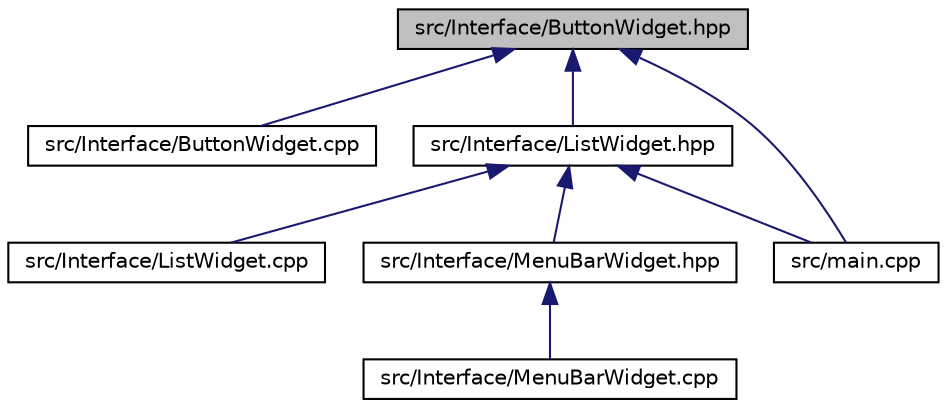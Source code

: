 digraph "src/Interface/ButtonWidget.hpp"
{
 // INTERACTIVE_SVG=YES
  edge [fontname="Helvetica",fontsize="10",labelfontname="Helvetica",labelfontsize="10"];
  node [fontname="Helvetica",fontsize="10",shape=record];
  Node17 [label="src/Interface/ButtonWidget.hpp",height=0.2,width=0.4,color="black", fillcolor="grey75", style="filled", fontcolor="black"];
  Node17 -> Node18 [dir="back",color="midnightblue",fontsize="10",style="solid",fontname="Helvetica"];
  Node18 [label="src/Interface/ButtonWidget.cpp",height=0.2,width=0.4,color="black", fillcolor="white", style="filled",URL="$_button_widget_8cpp.html"];
  Node17 -> Node19 [dir="back",color="midnightblue",fontsize="10",style="solid",fontname="Helvetica"];
  Node19 [label="src/Interface/ListWidget.hpp",height=0.2,width=0.4,color="black", fillcolor="white", style="filled",URL="$_list_widget_8hpp.html"];
  Node19 -> Node20 [dir="back",color="midnightblue",fontsize="10",style="solid",fontname="Helvetica"];
  Node20 [label="src/Interface/ListWidget.cpp",height=0.2,width=0.4,color="black", fillcolor="white", style="filled",URL="$_list_widget_8cpp.html"];
  Node19 -> Node21 [dir="back",color="midnightblue",fontsize="10",style="solid",fontname="Helvetica"];
  Node21 [label="src/Interface/MenuBarWidget.hpp",height=0.2,width=0.4,color="black", fillcolor="white", style="filled",URL="$_menu_bar_widget_8hpp.html"];
  Node21 -> Node22 [dir="back",color="midnightblue",fontsize="10",style="solid",fontname="Helvetica"];
  Node22 [label="src/Interface/MenuBarWidget.cpp",height=0.2,width=0.4,color="black", fillcolor="white", style="filled",URL="$_menu_bar_widget_8cpp.html"];
  Node19 -> Node23 [dir="back",color="midnightblue",fontsize="10",style="solid",fontname="Helvetica"];
  Node23 [label="src/main.cpp",height=0.2,width=0.4,color="black", fillcolor="white", style="filled",URL="$main_8cpp.html"];
  Node17 -> Node23 [dir="back",color="midnightblue",fontsize="10",style="solid",fontname="Helvetica"];
}

